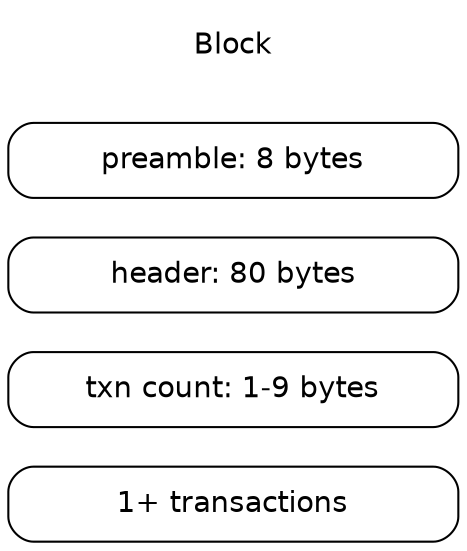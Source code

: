 graph block {
	rankdir="LR";
	node [fontname="Helvetica",width=3];
	txns [shape=Mrecord,label="1+ transactions"]
	txncnt [shape=Mrecord,label="txn count: 1-9 bytes"]
	header [shape=Mrecord,label="header: 80 bytes"];
	preamble [shape=Mrecord,label="preamble: 8 bytes"];
	title [shape=none,label=Block];
}

graph header {
	rankdir="LR";
	node [fontname="Helvetica",width=3];
	nonce [shape=Mrecord,label="nonce: 4 bytes"]
	nBits [shape=Mrecord,label="nBits: 4 bytes"]
	time [shape=Mrecord,label="time: 4 bytes"]
	merkle_hash [shape=Mrecord,label="merkle root hash: 32 bytes"]
	prev_hash [shape=Mrecord,label="prev hash: 32 bytes"]
	version [shape=Mrecord,label="version: 4 bytes"];
	title [shape=none,label=Header];
}

graph txn {
	rankdir="LR";
	node [fontname="Helvetica",width=3];
	lock_time [shape=Mrecord,label="lock time: 4 bytes"]
	tx_out [shape=Mrecord,label="1+ transaction outputs"]
	tx_out_count [shape=Mrecord,label="txn out count: 1-5 bytes"]
	tx_in [shape=Mrecord,label="1+ transaction inputs"]
	tx_in_count [shape=Mrecord,label="txn in count: 1-5 bytes"]
	version [shape=Mrecord,label="version: 4 bytes"];
	title [shape=none,label=Transaction];
}

graph txn_in {
	rankdir="LR";
	node [fontname="Helvetica",width=3];
	sequence [shape=Mrecord,label="sequence: 4 bytes"];
	script [shape=Mrecord,label="input script"];
	script_size [shape=Mrecord,label="script size: 2-5 bytes"];
	index [shape=Mrecord,label="UTXO index: 4 bytes"];
	utxo [shape=Mrecord,label="UTXO: 32 bytes"];
	title [shape=none,label="Transaction Input"];
}

graph txn_out {
	rankdir="LR";
	node [fontname="Helvetica",width=3];
	script [shape=Mrecord,label="output script"];
	script_size [shape=Mrecord,label="script size: 2-5 bytes"];
	utxo [shape=Mrecord,label="Satoshis: 8 bytes"];
	title [shape=none,label="Transaction Output"];
}
